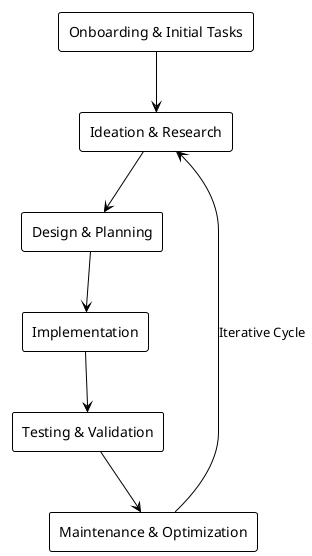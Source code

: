 @startuml
!theme plain
skinparam backgroundColor white

rectangle "Onboarding & Initial Tasks" as Onboarding
rectangle "Ideation & Research" as Ideation
rectangle "Design & Planning" as Design
rectangle "Implementation" as Implementation
rectangle "Testing & Validation" as Testing
rectangle "Maintenance & Optimization" as Maintenance

Onboarding --> Ideation
Ideation --> Design
Design --> Implementation
Implementation --> Testing
Testing --> Maintenance
Maintenance --> Ideation : Iterative Cycle

@enduml
